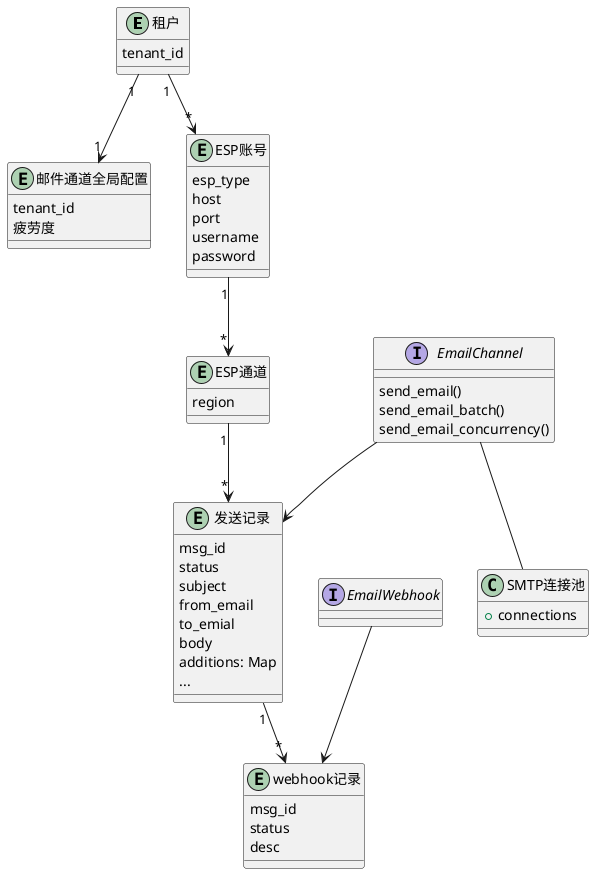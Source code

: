 @startuml

entity 租户 {
  tenant_id
}

entity 邮件通道全局配置 {
  tenant_id
  疲劳度
}

entity ESP账号 {
  esp_type
  host
  port
  username
  password
}
entity ESP通道 {
  region
}

entity 发送记录 {
  msg_id
  status
  subject
  from_email
  to_emial
  body
  additions: Map
  ...
}

entity webhook记录 {
  msg_id
  status
  desc
}

class SMTP连接池{
  + connections
}

interface EmailChannel{
  send_email()
  send_email_batch()
  send_email_concurrency()
}
EmailChannel --> 发送记录
EmailChannel -- SMTP连接池

interface EmailWebhook{
}
EmailWebhook --> webhook记录

租户 "1" --> "*" ESP账号
租户 "1" --> "1" 邮件通道全局配置
ESP账号 "1" --> "*" ESP通道
ESP通道 "1" --> "*" 发送记录
发送记录 "1" --> "*" webhook记录
@enduml

